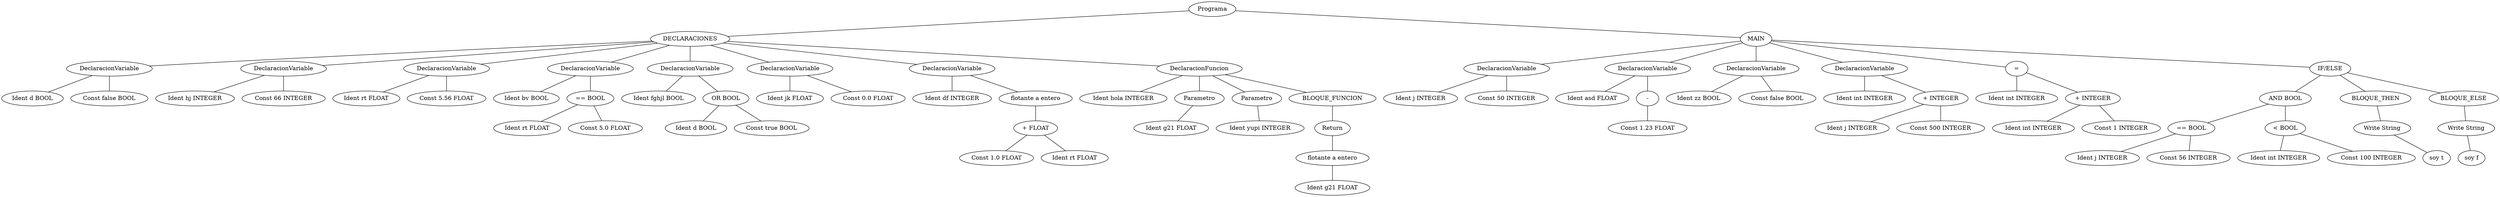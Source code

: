 graph G {76 [label="Programa"]
77 [label="DECLARACIONES"]
76 -- 77
78 [label="DeclaracionVariable"]
77 -- 78
79 [label="Ident d BOOL"]
78 -- 79
80 [label="Const false BOOL"]
78 -- 80
81 [label="DeclaracionVariable"]
77 -- 81
82 [label="Ident hj INTEGER"]
81 -- 82
83 [label="Const 66 INTEGER"]
81 -- 83
84 [label="DeclaracionVariable"]
77 -- 84
85 [label="Ident rt FLOAT"]
84 -- 85
86 [label="Const 5.56 FLOAT"]
84 -- 86
87 [label="DeclaracionVariable"]
77 -- 87
88 [label="Ident bv BOOL"]
87 -- 88
89 [label="== BOOL"]
87 -- 89
90 [label="Ident rt FLOAT"]
89 -- 90
91 [label="Const 5.0 FLOAT"]
89 -- 91
92 [label="DeclaracionVariable"]
77 -- 92
93 [label="Ident fghjl BOOL"]
92 -- 93
94 [label="OR BOOL"]
92 -- 94
95 [label="Ident d BOOL"]
94 -- 95
96 [label="Const true BOOL"]
94 -- 96
97 [label="DeclaracionVariable"]
77 -- 97
98 [label="Ident jk FLOAT"]
97 -- 98
99 [label="Const 0.0 FLOAT"]
97 -- 99
100 [label="DeclaracionVariable"]
77 -- 100
101 [label="Ident df INTEGER"]
100 -- 101
102 [label="flotante a entero"]
100 -- 102
103 [label="+ FLOAT"]
102 -- 103
104 [label="Const 1.0 FLOAT"]
103 -- 104
105 [label="Ident rt FLOAT"]
103 -- 105
106 [label="DeclaracionFuncion"]
77 -- 106
107 [label="Ident hola INTEGER"]
106 -- 107
108 [label="Parametro"]
106 -- 108
109 [label="Ident g21 FLOAT"]
108 -- 109
110 [label="Parametro"]
106 -- 110
111 [label="Ident yupi INTEGER"]
110 -- 111
112 [label="BLOQUE_FUNCION"]
106 -- 112
113 [label="Return"]
112 -- 113
114 [label="flotante a entero"]
113 -- 114
115 [label="Ident g21 FLOAT"]
114 -- 115
116 [label="MAIN"]
76 -- 116
117 [label="DeclaracionVariable"]
116 -- 117
118 [label="Ident j INTEGER"]
117 -- 118
119 [label="Const 50 INTEGER"]
117 -- 119
120 [label="DeclaracionVariable"]
116 -- 120
121 [label="Ident asd FLOAT"]
120 -- 121
122 [label="-"]
120 -- 122
123 [label="Const 1.23 FLOAT"]
122 -- 123
124 [label="DeclaracionVariable"]
116 -- 124
125 [label="Ident zz BOOL"]
124 -- 125
126 [label="Const false BOOL"]
124 -- 126
127 [label="DeclaracionVariable"]
116 -- 127
128 [label="Ident int INTEGER"]
127 -- 128
129 [label="+ INTEGER"]
127 -- 129
130 [label="Ident j INTEGER"]
129 -- 130
131 [label="Const 500 INTEGER"]
129 -- 131
132 [label="="]
116 -- 132
133 [label="Ident int INTEGER"]
132 -- 133
134 [label="+ INTEGER"]
132 -- 134
135 [label="Ident int INTEGER"]
134 -- 135
136 [label="Const 1 INTEGER"]
134 -- 136
137 [label="IF/ELSE"]
116 -- 137
138 [label="AND BOOL"]
137 -- 138
139 [label="== BOOL"]
138 -- 139
140 [label="Ident j INTEGER"]
139 -- 140
141 [label="Const 56 INTEGER"]
139 -- 141
142 [label="< BOOL"]
138 -- 142
143 [label="Ident int INTEGER"]
142 -- 143
144 [label="Const 100 INTEGER"]
142 -- 144
145 [label="BLOQUE_THEN"]
137 -- 145
146 [label="Write String"]
145 -- 146
147 [label="soy t"]
146 -- 147
148 [label="BLOQUE_ELSE"]
137 -- 148
149 [label="Write String"]
148 -- 149
150 [label="soy f"]
149 -- 150
}
